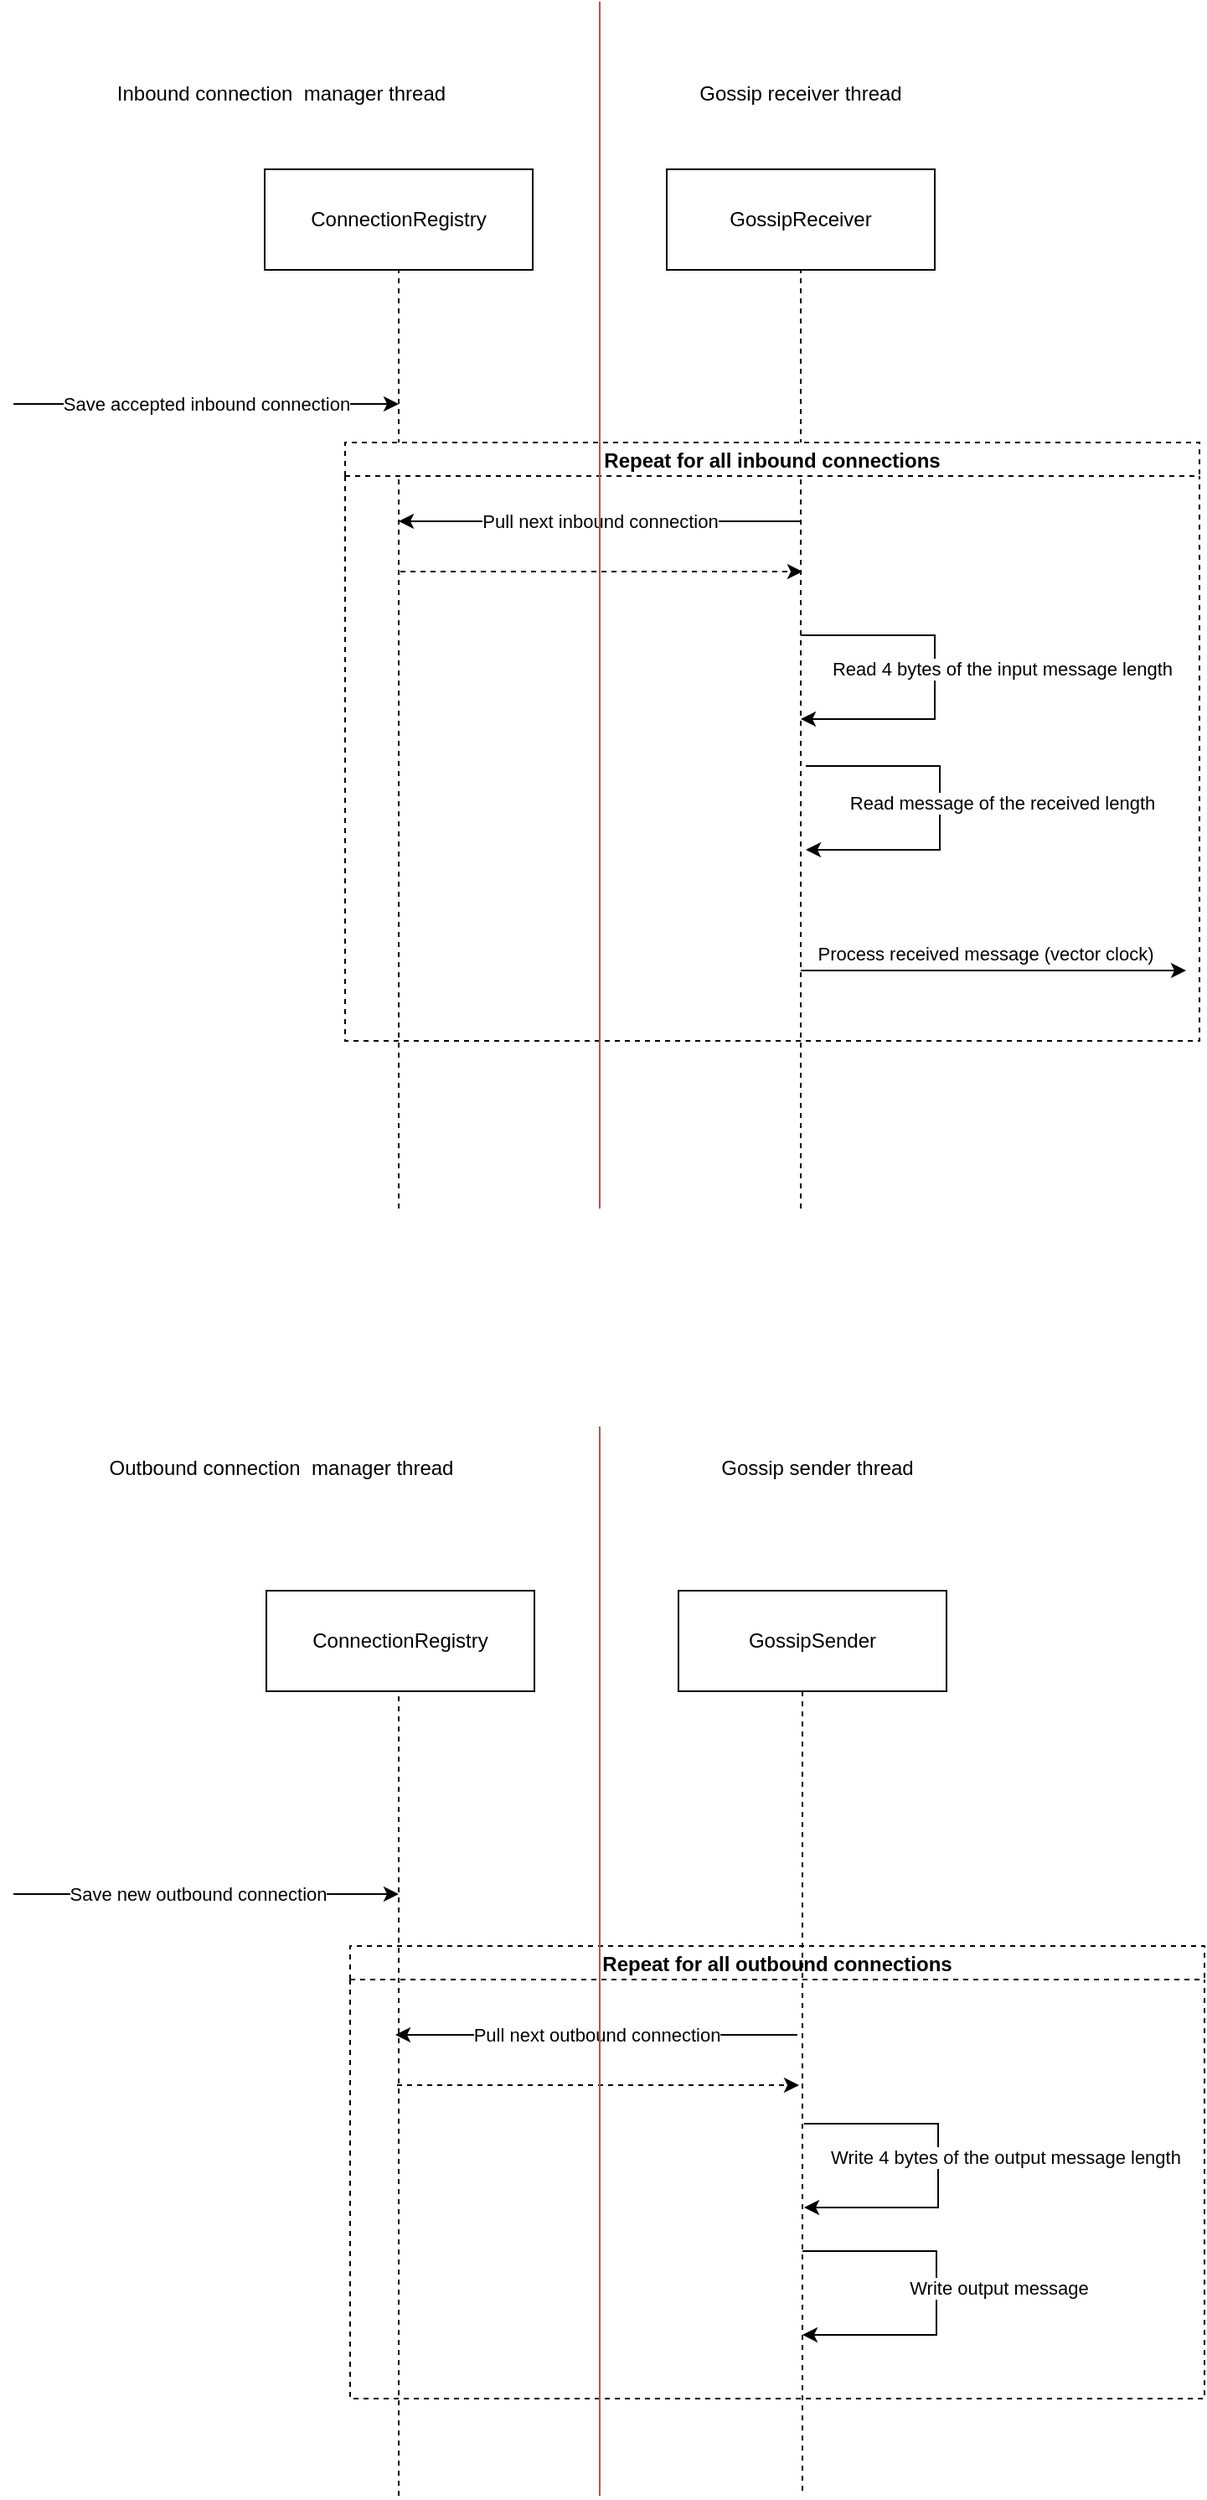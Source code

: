 <mxfile version="17.4.1" type="device"><diagram id="ybLl9iI-S3jgdH6vj_K6" name="Page-1"><mxGraphModel dx="2062" dy="1122" grid="1" gridSize="10" guides="1" tooltips="1" connect="1" arrows="1" fold="1" page="1" pageScale="1" pageWidth="1100" pageHeight="850" math="0" shadow="0"><root><mxCell id="0"/><mxCell id="1" parent="0"/><mxCell id="8boevGqbtsoN4rnXImfY-2" value="ConnectionRegistry" style="rounded=0;whiteSpace=wrap;html=1;" vertex="1" parent="1"><mxGeometry x="160" y="100" width="160" height="60" as="geometry"/></mxCell><mxCell id="8boevGqbtsoN4rnXImfY-3" value="" style="endArrow=none;dashed=1;html=1;rounded=0;entryX=0.5;entryY=1;entryDx=0;entryDy=0;" edge="1" parent="1" target="8boevGqbtsoN4rnXImfY-2"><mxGeometry width="50" height="50" relative="1" as="geometry"><mxPoint x="240" y="720" as="sourcePoint"/><mxPoint x="450" y="350" as="targetPoint"/></mxGeometry></mxCell><mxCell id="8boevGqbtsoN4rnXImfY-4" value="Save accepted inbound connection" style="endArrow=classic;html=1;rounded=0;" edge="1" parent="1"><mxGeometry width="50" height="50" relative="1" as="geometry"><mxPoint x="10" y="240" as="sourcePoint"/><mxPoint x="240" y="240" as="targetPoint"/></mxGeometry></mxCell><mxCell id="8boevGqbtsoN4rnXImfY-5" value="GossipReceiver" style="rounded=0;whiteSpace=wrap;html=1;" vertex="1" parent="1"><mxGeometry x="400" y="100" width="160" height="60" as="geometry"/></mxCell><mxCell id="8boevGqbtsoN4rnXImfY-6" value="" style="endArrow=none;dashed=1;html=1;rounded=0;entryX=0.5;entryY=1;entryDx=0;entryDy=0;" edge="1" parent="1" target="8boevGqbtsoN4rnXImfY-5"><mxGeometry width="50" height="50" relative="1" as="geometry"><mxPoint x="480" y="720" as="sourcePoint"/><mxPoint x="650" y="350" as="targetPoint"/><Array as="points"/></mxGeometry></mxCell><mxCell id="8boevGqbtsoN4rnXImfY-7" value="Pull next inbound connection" style="endArrow=classic;html=1;rounded=0;" edge="1" parent="1"><mxGeometry width="50" height="50" relative="1" as="geometry"><mxPoint x="480" y="310" as="sourcePoint"/><mxPoint x="240" y="310" as="targetPoint"/></mxGeometry></mxCell><mxCell id="8boevGqbtsoN4rnXImfY-9" value="" style="endArrow=classic;html=1;rounded=0;dashed=1;" edge="1" parent="1"><mxGeometry width="50" height="50" relative="1" as="geometry"><mxPoint x="241" y="340" as="sourcePoint"/><mxPoint x="481" y="340" as="targetPoint"/></mxGeometry></mxCell><mxCell id="8boevGqbtsoN4rnXImfY-10" value="Read 4 bytes of the input message length" style="endArrow=classic;html=1;rounded=0;" edge="1" parent="1"><mxGeometry x="-0.048" y="40" width="50" height="50" relative="1" as="geometry"><mxPoint x="480" y="378" as="sourcePoint"/><mxPoint x="480" y="428" as="targetPoint"/><Array as="points"><mxPoint x="560" y="378"/><mxPoint x="560" y="428"/></Array><mxPoint as="offset"/></mxGeometry></mxCell><mxCell id="8boevGqbtsoN4rnXImfY-11" value="Read message of the received length" style="endArrow=classic;html=1;rounded=0;" edge="1" parent="1"><mxGeometry x="-0.029" y="37" width="50" height="50" relative="1" as="geometry"><mxPoint x="483" y="456" as="sourcePoint"/><mxPoint x="483" y="506" as="targetPoint"/><Array as="points"><mxPoint x="563" y="456"/><mxPoint x="563" y="506"/></Array><mxPoint as="offset"/></mxGeometry></mxCell><mxCell id="8boevGqbtsoN4rnXImfY-12" value="" style="endArrow=classic;html=1;rounded=0;" edge="1" parent="1"><mxGeometry width="50" height="50" relative="1" as="geometry"><mxPoint x="480" y="578" as="sourcePoint"/><mxPoint x="710" y="578" as="targetPoint"/></mxGeometry></mxCell><mxCell id="8boevGqbtsoN4rnXImfY-13" value="Process received message (vector clock)" style="edgeLabel;html=1;align=center;verticalAlign=middle;resizable=0;points=[];" vertex="1" connectable="0" parent="8boevGqbtsoN4rnXImfY-12"><mxGeometry x="-0.209" y="-4" relative="1" as="geometry"><mxPoint x="19" y="-14" as="offset"/></mxGeometry></mxCell><mxCell id="8boevGqbtsoN4rnXImfY-14" value="Repeat for all inbound connections" style="swimlane;startSize=20;dashed=1;" vertex="1" parent="1"><mxGeometry x="208" y="263" width="510" height="357" as="geometry"/></mxCell><mxCell id="8boevGqbtsoN4rnXImfY-15" value="" style="endArrow=none;html=1;rounded=0;fillColor=#f8cecc;strokeColor=#b85450;" edge="1" parent="1"><mxGeometry width="50" height="50" relative="1" as="geometry"><mxPoint x="360" y="720" as="sourcePoint"/><mxPoint x="360" as="targetPoint"/></mxGeometry></mxCell><mxCell id="8boevGqbtsoN4rnXImfY-16" value="Save new outbound connection" style="endArrow=classic;html=1;rounded=0;" edge="1" parent="1"><mxGeometry x="-0.048" width="50" height="50" relative="1" as="geometry"><mxPoint x="10" y="1129" as="sourcePoint"/><mxPoint x="240" y="1129" as="targetPoint"/><mxPoint as="offset"/></mxGeometry></mxCell><mxCell id="8boevGqbtsoN4rnXImfY-17" value="Repeat for all outbound connections" style="swimlane;startSize=20;dashed=1;" vertex="1" parent="1"><mxGeometry x="211" y="1160" width="510" height="270" as="geometry"/></mxCell><mxCell id="8boevGqbtsoN4rnXImfY-18" value="Pull next outbound connection" style="endArrow=classic;html=1;rounded=0;" edge="1" parent="1"><mxGeometry width="50" height="50" relative="1" as="geometry"><mxPoint x="478" y="1213" as="sourcePoint"/><mxPoint x="238" y="1213" as="targetPoint"/></mxGeometry></mxCell><mxCell id="8boevGqbtsoN4rnXImfY-19" value="" style="endArrow=classic;html=1;rounded=0;dashed=1;" edge="1" parent="1"><mxGeometry width="50" height="50" relative="1" as="geometry"><mxPoint x="239" y="1243" as="sourcePoint"/><mxPoint x="479" y="1243" as="targetPoint"/></mxGeometry></mxCell><mxCell id="8boevGqbtsoN4rnXImfY-20" value="Write 4 bytes of the output message length" style="endArrow=classic;html=1;rounded=0;" edge="1" parent="1"><mxGeometry x="-0.048" y="40" width="50" height="50" relative="1" as="geometry"><mxPoint x="482" y="1266" as="sourcePoint"/><mxPoint x="482" y="1316" as="targetPoint"/><Array as="points"><mxPoint x="562" y="1266"/><mxPoint x="562" y="1316"/></Array><mxPoint as="offset"/></mxGeometry></mxCell><mxCell id="8boevGqbtsoN4rnXImfY-21" value="Write output message" style="endArrow=classic;html=1;rounded=0;" edge="1" parent="1"><mxGeometry x="-0.029" y="37" width="50" height="50" relative="1" as="geometry"><mxPoint x="481" y="1342" as="sourcePoint"/><mxPoint x="481" y="1392" as="targetPoint"/><Array as="points"><mxPoint x="561" y="1342"/><mxPoint x="561" y="1392"/></Array><mxPoint as="offset"/></mxGeometry></mxCell><mxCell id="8boevGqbtsoN4rnXImfY-23" value="Inbound connection&amp;nbsp; manager thread" style="text;html=1;strokeColor=none;fillColor=none;align=center;verticalAlign=middle;whiteSpace=wrap;rounded=0;dashed=1;" vertex="1" parent="1"><mxGeometry x="60" y="40" width="220" height="30" as="geometry"/></mxCell><mxCell id="8boevGqbtsoN4rnXImfY-24" value="Gossip receiver thread" style="text;html=1;strokeColor=none;fillColor=none;align=center;verticalAlign=middle;whiteSpace=wrap;rounded=0;dashed=1;" vertex="1" parent="1"><mxGeometry x="400" y="40" width="160" height="30" as="geometry"/></mxCell><mxCell id="8boevGqbtsoN4rnXImfY-25" value="" style="endArrow=none;dashed=1;html=1;rounded=0;" edge="1" parent="1"><mxGeometry width="50" height="50" relative="1" as="geometry"><mxPoint x="240" y="1488" as="sourcePoint"/><mxPoint x="240" y="1008" as="targetPoint"/><Array as="points"/></mxGeometry></mxCell><mxCell id="8boevGqbtsoN4rnXImfY-26" value="" style="endArrow=none;dashed=1;html=1;rounded=0;" edge="1" parent="1"><mxGeometry width="50" height="50" relative="1" as="geometry"><mxPoint x="481" y="1485" as="sourcePoint"/><mxPoint x="481" y="1005" as="targetPoint"/><Array as="points"/></mxGeometry></mxCell><mxCell id="8boevGqbtsoN4rnXImfY-27" value="" style="endArrow=none;html=1;rounded=0;fillColor=#f8cecc;strokeColor=#b85450;" edge="1" parent="1"><mxGeometry width="50" height="50" relative="1" as="geometry"><mxPoint x="360" y="1488" as="sourcePoint"/><mxPoint x="360" y="850" as="targetPoint"/></mxGeometry></mxCell><mxCell id="8boevGqbtsoN4rnXImfY-28" value="ConnectionRegistry" style="rounded=0;whiteSpace=wrap;html=1;" vertex="1" parent="1"><mxGeometry x="161" y="948" width="160" height="60" as="geometry"/></mxCell><mxCell id="8boevGqbtsoN4rnXImfY-29" value="GossipSender" style="rounded=0;whiteSpace=wrap;html=1;" vertex="1" parent="1"><mxGeometry x="407" y="948" width="160" height="60" as="geometry"/></mxCell><mxCell id="8boevGqbtsoN4rnXImfY-30" value="Outbound connection&amp;nbsp; manager thread" style="text;html=1;strokeColor=none;fillColor=none;align=center;verticalAlign=middle;whiteSpace=wrap;rounded=0;dashed=1;" vertex="1" parent="1"><mxGeometry x="60" y="860" width="220" height="30" as="geometry"/></mxCell><mxCell id="8boevGqbtsoN4rnXImfY-31" value="Gossip sender thread" style="text;html=1;strokeColor=none;fillColor=none;align=center;verticalAlign=middle;whiteSpace=wrap;rounded=0;dashed=1;" vertex="1" parent="1"><mxGeometry x="410" y="860" width="160" height="30" as="geometry"/></mxCell></root></mxGraphModel></diagram></mxfile>